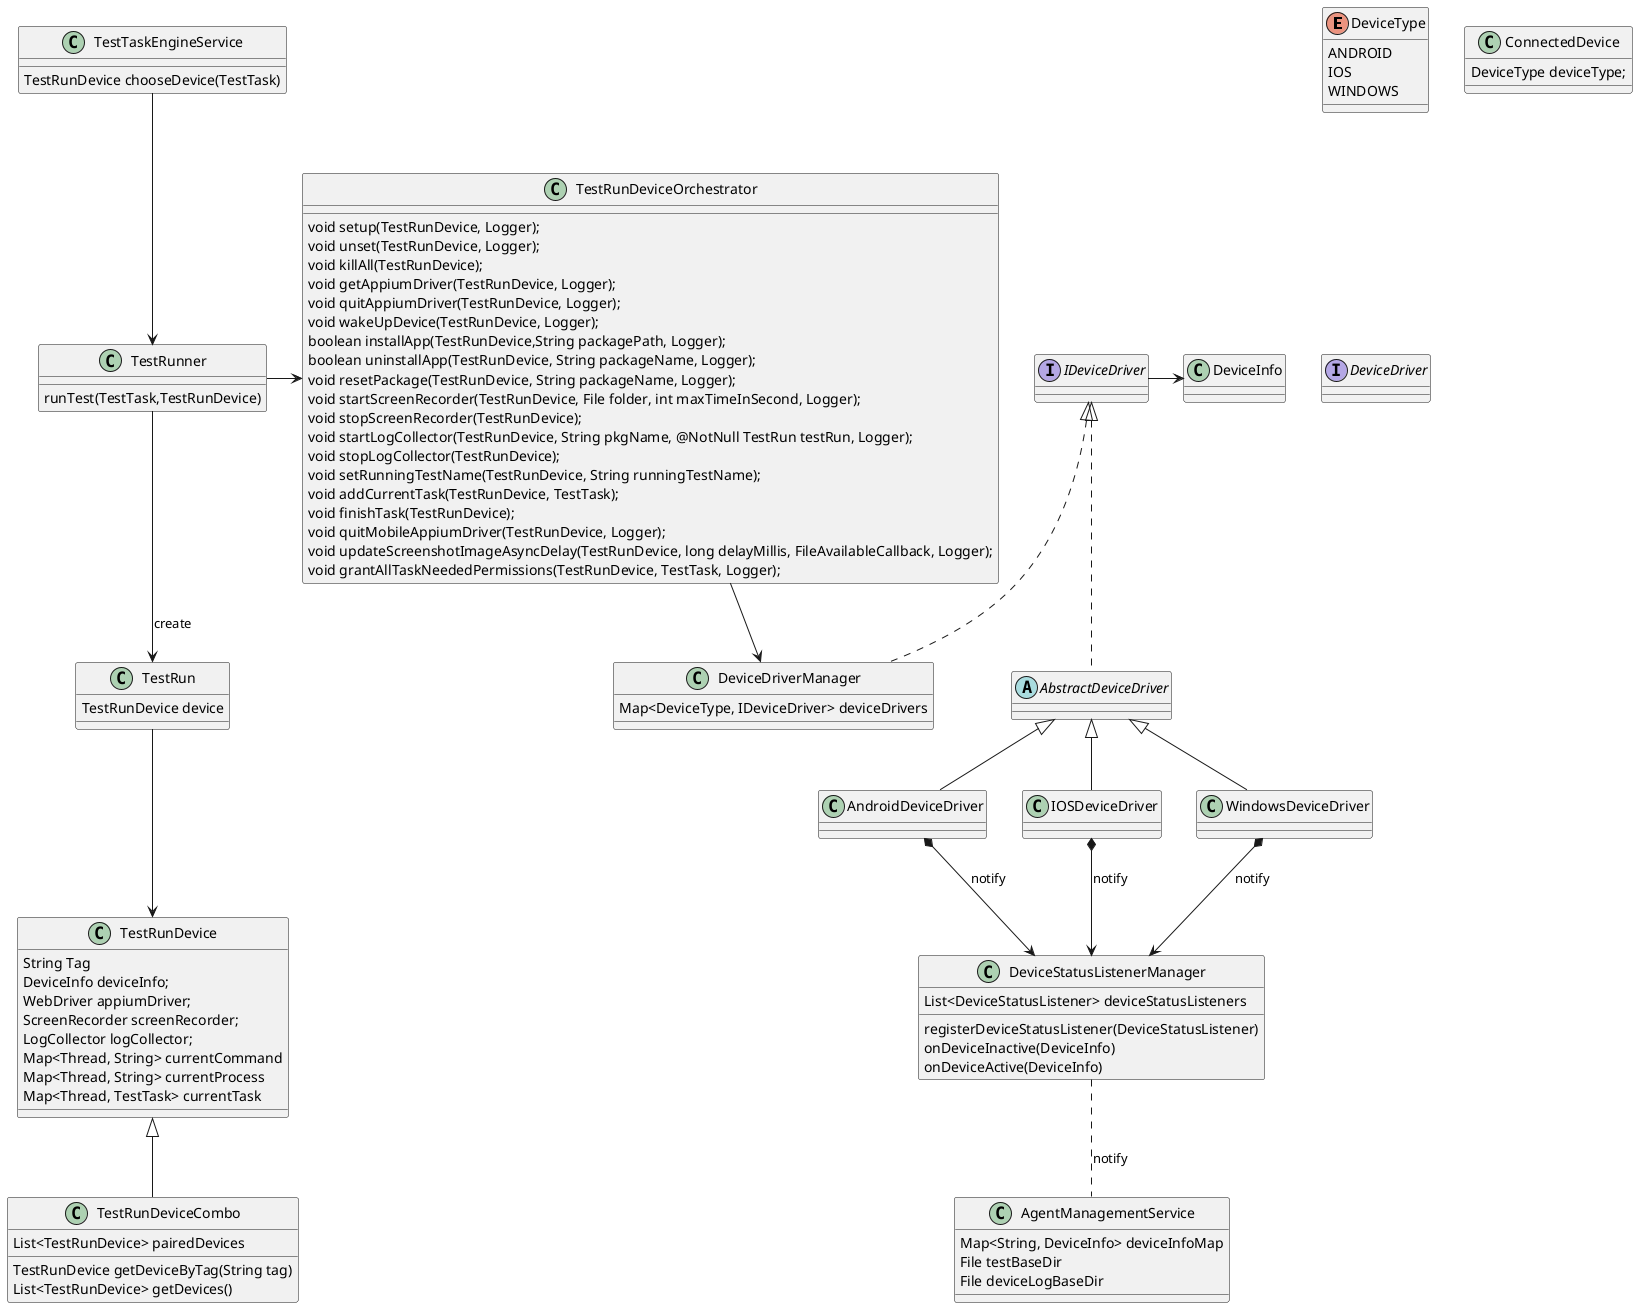 @startuml
'https://plantuml.com/class-diagram
enum DeviceType{
    ANDROID
    IOS
    WINDOWS
}

class ConnectedDevice{
    DeviceType deviceType;
}

class AgentManagementService {
    Map<String, DeviceInfo> deviceInfoMap
    File testBaseDir
    File deviceLogBaseDir
}
class DeviceStatusListenerManager{
    List<DeviceStatusListener> deviceStatusListeners
    registerDeviceStatusListener(DeviceStatusListener)
    onDeviceInactive(DeviceInfo)
    onDeviceActive(DeviceInfo)
}
class TestTaskEngineService{
    TestRunDevice chooseDevice(TestTask)
}


class DeviceInfo

class TestRunDeviceOrchestrator{
    void setup(TestRunDevice, Logger);
    void unset(TestRunDevice, Logger);
    void killAll(TestRunDevice);
    void getAppiumDriver(TestRunDevice, Logger);
    void quitAppiumDriver(TestRunDevice, Logger);
    void wakeUpDevice(TestRunDevice, Logger);
    boolean installApp(TestRunDevice,String packagePath, Logger);
    boolean uninstallApp(TestRunDevice, String packageName, Logger);
    void resetPackage(TestRunDevice, String packageName, Logger);
    void startScreenRecorder(TestRunDevice, File folder, int maxTimeInSecond, Logger);
    void stopScreenRecorder(TestRunDevice);
    void startLogCollector(TestRunDevice, String pkgName, @NotNull TestRun testRun, Logger);
    void stopLogCollector(TestRunDevice);
    void setRunningTestName(TestRunDevice, String runningTestName);
    void addCurrentTask(TestRunDevice, TestTask);
    void finishTask(TestRunDevice);
    void quitMobileAppiumDriver(TestRunDevice, Logger);
    void updateScreenshotImageAsyncDelay(TestRunDevice, long delayMillis, FileAvailableCallback, Logger);
    void grantAllTaskNeededPermissions(TestRunDevice, TestTask, Logger);
}


class TestRunDevice{
    String Tag
    DeviceInfo deviceInfo;
    WebDriver appiumDriver;
    ScreenRecorder screenRecorder;
    LogCollector logCollector;
    Map<Thread, String> currentCommand
    Map<Thread, String> currentProcess
    Map<Thread, TestTask> currentTask
}

class TestRunDeviceCombo extends TestRunDevice{
    List<TestRunDevice> pairedDevices
    TestRunDevice getDeviceByTag(String tag)
    List<TestRunDevice> getDevices()
}
Class TestRun{
    TestRunDevice device
}
class TestRunner{
    runTest(TestTask,TestRunDevice)
}

interface DeviceDriver
class DeviceDriverManager implements IDeviceDriver{
    Map<DeviceType, IDeviceDriver> deviceDrivers
}
abstract class AbstractDeviceDriver implements IDeviceDriver
class AndroidDeviceDriver extends AbstractDeviceDriver
class IOSDeviceDriver   extends AbstractDeviceDriver
class WindowsDeviceDriver extends AbstractDeviceDriver

TestRunner --> TestRun : create
TestRun ---> TestRunDevice
TestRunner -r--> TestRunDeviceOrchestrator

TestRunDeviceOrchestrator --> DeviceDriverManager

TestTaskEngineService --> TestRunner

IDeviceDriver -> DeviceInfo
AndroidDeviceDriver *--> DeviceStatusListenerManager : notify
IOSDeviceDriver *--> DeviceStatusListenerManager : notify
WindowsDeviceDriver *--> DeviceStatusListenerManager : notify

DeviceStatusListenerManager .. AgentManagementService : notify

@enduml

@startuml discovery_service_design

class EnvCapabilityDiscoveryService {
    +discover()
}

class EnvCapabilityScanner {
    +List<EnvCapability> scan()
}

EnvCapabilityDiscoveryService *--> EnvCapabilityScanner
EnvCapabilityDiscoveryService *--> EnvInfo
EnvInfo *--> EnvCapability
EnvCapability *--> CapabilityKeyword
WindowsScanner -u-|> EnvCapabilityScanner
LinuxScanner -u-|> EnvCapabilityScanner
MacOSScanner -u-|> EnvCapabilityScanner

EnvCapabilityScanner .. EnvCapability: produce
@enduml